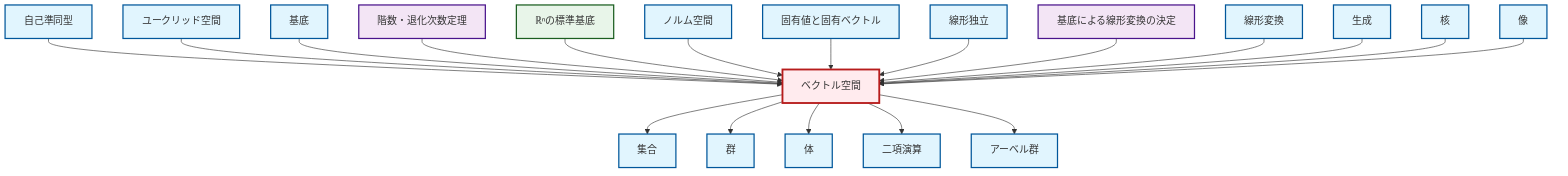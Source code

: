 graph TD
    classDef definition fill:#e1f5fe,stroke:#01579b,stroke-width:2px
    classDef theorem fill:#f3e5f5,stroke:#4a148c,stroke-width:2px
    classDef axiom fill:#fff3e0,stroke:#e65100,stroke-width:2px
    classDef example fill:#e8f5e9,stroke:#1b5e20,stroke-width:2px
    classDef current fill:#ffebee,stroke:#b71c1c,stroke-width:3px
    def-binary-operation["二項演算"]:::definition
    def-span["生成"]:::definition
    def-endomorphism["自己準同型"]:::definition
    def-linear-independence["線形独立"]:::definition
    def-euclidean-space["ユークリッド空間"]:::definition
    def-eigenvalue-eigenvector["固有値と固有ベクトル"]:::definition
    def-basis["基底"]:::definition
    ex-standard-basis-rn["ℝⁿの標準基底"]:::example
    def-abelian-group["アーベル群"]:::definition
    def-image["像"]:::definition
    def-set["集合"]:::definition
    def-kernel["核"]:::definition
    def-vector-space["ベクトル空間"]:::definition
    def-linear-transformation["線形変換"]:::definition
    thm-linear-transformation-basis["基底による線形変換の決定"]:::theorem
    thm-rank-nullity["階数・退化次数定理"]:::theorem
    def-normed-vector-space["ノルム空間"]:::definition
    def-group["群"]:::definition
    def-field["体"]:::definition
    def-endomorphism --> def-vector-space
    def-vector-space --> def-set
    def-vector-space --> def-group
    def-euclidean-space --> def-vector-space
    def-basis --> def-vector-space
    def-vector-space --> def-field
    thm-rank-nullity --> def-vector-space
    ex-standard-basis-rn --> def-vector-space
    def-vector-space --> def-binary-operation
    def-normed-vector-space --> def-vector-space
    def-eigenvalue-eigenvector --> def-vector-space
    def-linear-independence --> def-vector-space
    thm-linear-transformation-basis --> def-vector-space
    def-linear-transformation --> def-vector-space
    def-span --> def-vector-space
    def-kernel --> def-vector-space
    def-image --> def-vector-space
    def-vector-space --> def-abelian-group
    class def-vector-space current